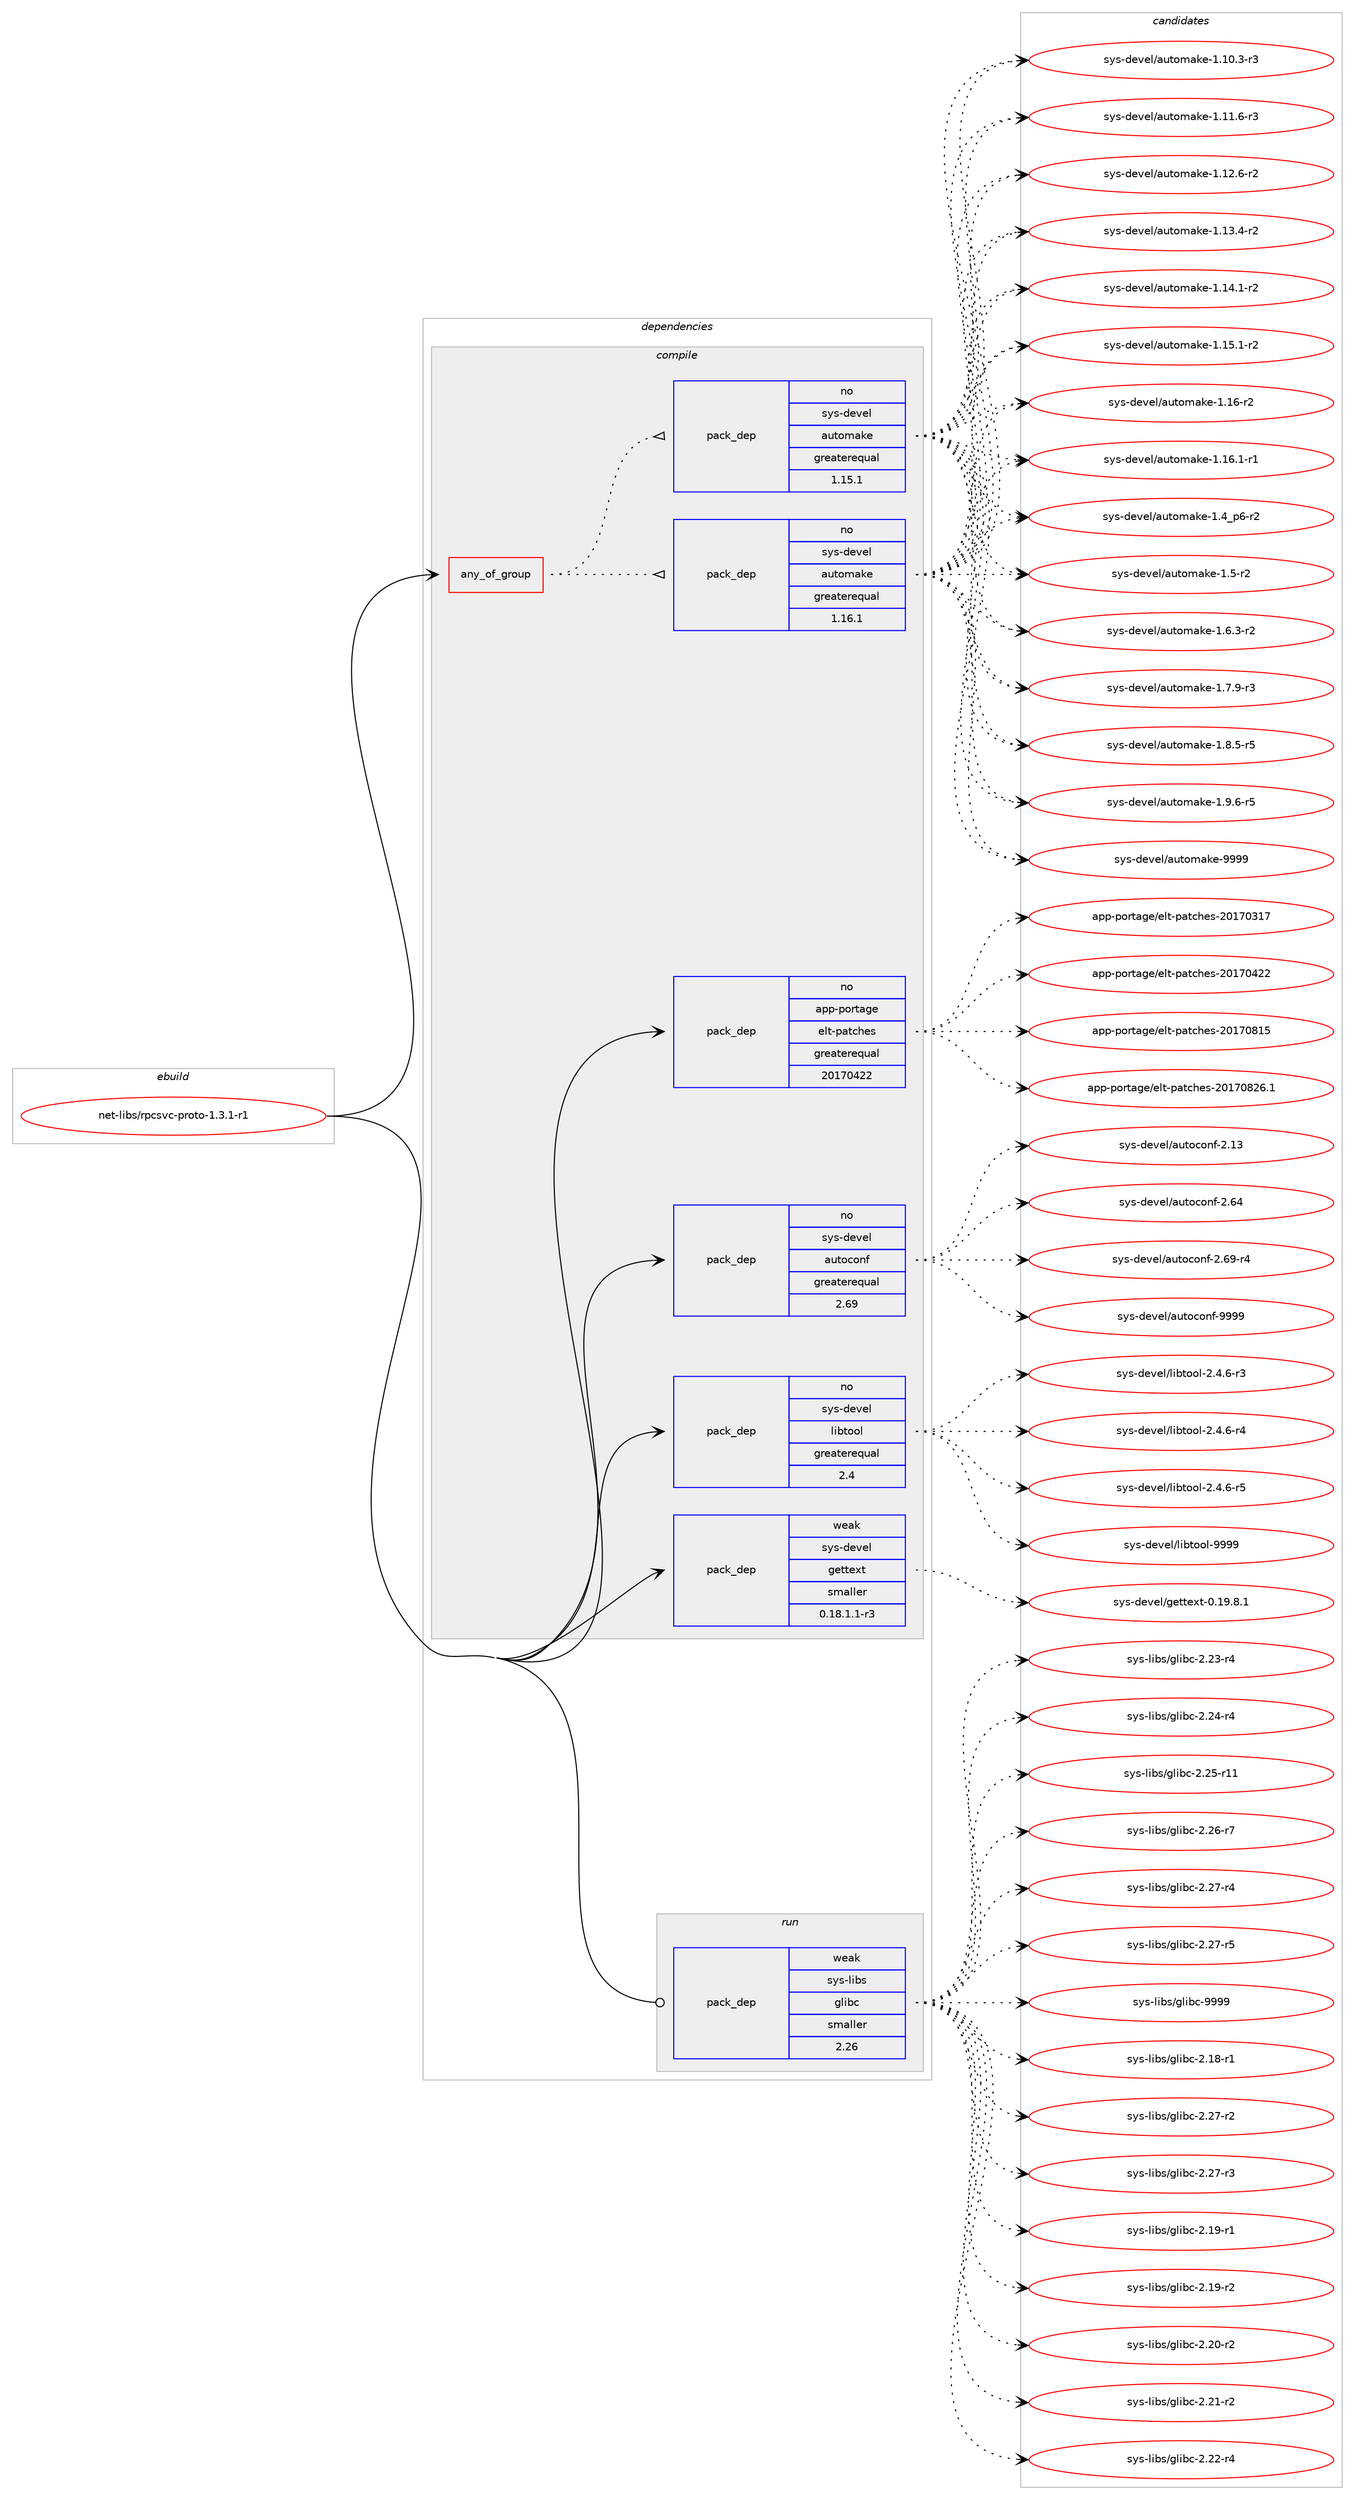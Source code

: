digraph prolog {

# *************
# Graph options
# *************

newrank=true;
concentrate=true;
compound=true;
graph [rankdir=LR,fontname=Helvetica,fontsize=10,ranksep=1.5];#, ranksep=2.5, nodesep=0.2];
edge  [arrowhead=vee];
node  [fontname=Helvetica,fontsize=10];

# **********
# The ebuild
# **********

subgraph cluster_leftcol {
color=gray;
rank=same;
label=<<i>ebuild</i>>;
id [label="net-libs/rpcsvc-proto-1.3.1-r1", color=red, width=4, href="../net-libs/rpcsvc-proto-1.3.1-r1.svg"];
}

# ****************
# The dependencies
# ****************

subgraph cluster_midcol {
color=gray;
label=<<i>dependencies</i>>;
subgraph cluster_compile {
fillcolor="#eeeeee";
style=filled;
label=<<i>compile</i>>;
subgraph any16 {
dependency1114 [label=<<TABLE BORDER="0" CELLBORDER="1" CELLSPACING="0" CELLPADDING="4"><TR><TD CELLPADDING="10">any_of_group</TD></TR></TABLE>>, shape=none, color=red];subgraph pack784 {
dependency1115 [label=<<TABLE BORDER="0" CELLBORDER="1" CELLSPACING="0" CELLPADDING="4" WIDTH="220"><TR><TD ROWSPAN="6" CELLPADDING="30">pack_dep</TD></TR><TR><TD WIDTH="110">no</TD></TR><TR><TD>sys-devel</TD></TR><TR><TD>automake</TD></TR><TR><TD>greaterequal</TD></TR><TR><TD>1.16.1</TD></TR></TABLE>>, shape=none, color=blue];
}
dependency1114:e -> dependency1115:w [weight=20,style="dotted",arrowhead="oinv"];
subgraph pack785 {
dependency1116 [label=<<TABLE BORDER="0" CELLBORDER="1" CELLSPACING="0" CELLPADDING="4" WIDTH="220"><TR><TD ROWSPAN="6" CELLPADDING="30">pack_dep</TD></TR><TR><TD WIDTH="110">no</TD></TR><TR><TD>sys-devel</TD></TR><TR><TD>automake</TD></TR><TR><TD>greaterequal</TD></TR><TR><TD>1.15.1</TD></TR></TABLE>>, shape=none, color=blue];
}
dependency1114:e -> dependency1116:w [weight=20,style="dotted",arrowhead="oinv"];
}
id:e -> dependency1114:w [weight=20,style="solid",arrowhead="vee"];
subgraph pack786 {
dependency1117 [label=<<TABLE BORDER="0" CELLBORDER="1" CELLSPACING="0" CELLPADDING="4" WIDTH="220"><TR><TD ROWSPAN="6" CELLPADDING="30">pack_dep</TD></TR><TR><TD WIDTH="110">no</TD></TR><TR><TD>app-portage</TD></TR><TR><TD>elt-patches</TD></TR><TR><TD>greaterequal</TD></TR><TR><TD>20170422</TD></TR></TABLE>>, shape=none, color=blue];
}
id:e -> dependency1117:w [weight=20,style="solid",arrowhead="vee"];
subgraph pack787 {
dependency1118 [label=<<TABLE BORDER="0" CELLBORDER="1" CELLSPACING="0" CELLPADDING="4" WIDTH="220"><TR><TD ROWSPAN="6" CELLPADDING="30">pack_dep</TD></TR><TR><TD WIDTH="110">no</TD></TR><TR><TD>sys-devel</TD></TR><TR><TD>autoconf</TD></TR><TR><TD>greaterequal</TD></TR><TR><TD>2.69</TD></TR></TABLE>>, shape=none, color=blue];
}
id:e -> dependency1118:w [weight=20,style="solid",arrowhead="vee"];
subgraph pack788 {
dependency1119 [label=<<TABLE BORDER="0" CELLBORDER="1" CELLSPACING="0" CELLPADDING="4" WIDTH="220"><TR><TD ROWSPAN="6" CELLPADDING="30">pack_dep</TD></TR><TR><TD WIDTH="110">no</TD></TR><TR><TD>sys-devel</TD></TR><TR><TD>libtool</TD></TR><TR><TD>greaterequal</TD></TR><TR><TD>2.4</TD></TR></TABLE>>, shape=none, color=blue];
}
id:e -> dependency1119:w [weight=20,style="solid",arrowhead="vee"];
subgraph pack789 {
dependency1120 [label=<<TABLE BORDER="0" CELLBORDER="1" CELLSPACING="0" CELLPADDING="4" WIDTH="220"><TR><TD ROWSPAN="6" CELLPADDING="30">pack_dep</TD></TR><TR><TD WIDTH="110">weak</TD></TR><TR><TD>sys-devel</TD></TR><TR><TD>gettext</TD></TR><TR><TD>smaller</TD></TR><TR><TD>0.18.1.1-r3</TD></TR></TABLE>>, shape=none, color=blue];
}
id:e -> dependency1120:w [weight=20,style="solid",arrowhead="vee"];
}
subgraph cluster_compileandrun {
fillcolor="#eeeeee";
style=filled;
label=<<i>compile and run</i>>;
}
subgraph cluster_run {
fillcolor="#eeeeee";
style=filled;
label=<<i>run</i>>;
subgraph pack790 {
dependency1121 [label=<<TABLE BORDER="0" CELLBORDER="1" CELLSPACING="0" CELLPADDING="4" WIDTH="220"><TR><TD ROWSPAN="6" CELLPADDING="30">pack_dep</TD></TR><TR><TD WIDTH="110">weak</TD></TR><TR><TD>sys-libs</TD></TR><TR><TD>glibc</TD></TR><TR><TD>smaller</TD></TR><TR><TD>2.26</TD></TR></TABLE>>, shape=none, color=blue];
}
id:e -> dependency1121:w [weight=20,style="solid",arrowhead="odot"];
}
}

# **************
# The candidates
# **************

subgraph cluster_choices {
rank=same;
color=gray;
label=<<i>candidates</i>>;

subgraph choice784 {
color=black;
nodesep=1;
choice11512111545100101118101108479711711611110997107101454946494846514511451 [label="sys-devel/automake-1.10.3-r3", color=red, width=4,href="../sys-devel/automake-1.10.3-r3.svg"];
choice11512111545100101118101108479711711611110997107101454946494946544511451 [label="sys-devel/automake-1.11.6-r3", color=red, width=4,href="../sys-devel/automake-1.11.6-r3.svg"];
choice11512111545100101118101108479711711611110997107101454946495046544511450 [label="sys-devel/automake-1.12.6-r2", color=red, width=4,href="../sys-devel/automake-1.12.6-r2.svg"];
choice11512111545100101118101108479711711611110997107101454946495146524511450 [label="sys-devel/automake-1.13.4-r2", color=red, width=4,href="../sys-devel/automake-1.13.4-r2.svg"];
choice11512111545100101118101108479711711611110997107101454946495246494511450 [label="sys-devel/automake-1.14.1-r2", color=red, width=4,href="../sys-devel/automake-1.14.1-r2.svg"];
choice11512111545100101118101108479711711611110997107101454946495346494511450 [label="sys-devel/automake-1.15.1-r2", color=red, width=4,href="../sys-devel/automake-1.15.1-r2.svg"];
choice1151211154510010111810110847971171161111099710710145494649544511450 [label="sys-devel/automake-1.16-r2", color=red, width=4,href="../sys-devel/automake-1.16-r2.svg"];
choice11512111545100101118101108479711711611110997107101454946495446494511449 [label="sys-devel/automake-1.16.1-r1", color=red, width=4,href="../sys-devel/automake-1.16.1-r1.svg"];
choice115121115451001011181011084797117116111109971071014549465295112544511450 [label="sys-devel/automake-1.4_p6-r2", color=red, width=4,href="../sys-devel/automake-1.4_p6-r2.svg"];
choice11512111545100101118101108479711711611110997107101454946534511450 [label="sys-devel/automake-1.5-r2", color=red, width=4,href="../sys-devel/automake-1.5-r2.svg"];
choice115121115451001011181011084797117116111109971071014549465446514511450 [label="sys-devel/automake-1.6.3-r2", color=red, width=4,href="../sys-devel/automake-1.6.3-r2.svg"];
choice115121115451001011181011084797117116111109971071014549465546574511451 [label="sys-devel/automake-1.7.9-r3", color=red, width=4,href="../sys-devel/automake-1.7.9-r3.svg"];
choice115121115451001011181011084797117116111109971071014549465646534511453 [label="sys-devel/automake-1.8.5-r5", color=red, width=4,href="../sys-devel/automake-1.8.5-r5.svg"];
choice115121115451001011181011084797117116111109971071014549465746544511453 [label="sys-devel/automake-1.9.6-r5", color=red, width=4,href="../sys-devel/automake-1.9.6-r5.svg"];
choice115121115451001011181011084797117116111109971071014557575757 [label="sys-devel/automake-9999", color=red, width=4,href="../sys-devel/automake-9999.svg"];
dependency1115:e -> choice11512111545100101118101108479711711611110997107101454946494846514511451:w [style=dotted,weight="100"];
dependency1115:e -> choice11512111545100101118101108479711711611110997107101454946494946544511451:w [style=dotted,weight="100"];
dependency1115:e -> choice11512111545100101118101108479711711611110997107101454946495046544511450:w [style=dotted,weight="100"];
dependency1115:e -> choice11512111545100101118101108479711711611110997107101454946495146524511450:w [style=dotted,weight="100"];
dependency1115:e -> choice11512111545100101118101108479711711611110997107101454946495246494511450:w [style=dotted,weight="100"];
dependency1115:e -> choice11512111545100101118101108479711711611110997107101454946495346494511450:w [style=dotted,weight="100"];
dependency1115:e -> choice1151211154510010111810110847971171161111099710710145494649544511450:w [style=dotted,weight="100"];
dependency1115:e -> choice11512111545100101118101108479711711611110997107101454946495446494511449:w [style=dotted,weight="100"];
dependency1115:e -> choice115121115451001011181011084797117116111109971071014549465295112544511450:w [style=dotted,weight="100"];
dependency1115:e -> choice11512111545100101118101108479711711611110997107101454946534511450:w [style=dotted,weight="100"];
dependency1115:e -> choice115121115451001011181011084797117116111109971071014549465446514511450:w [style=dotted,weight="100"];
dependency1115:e -> choice115121115451001011181011084797117116111109971071014549465546574511451:w [style=dotted,weight="100"];
dependency1115:e -> choice115121115451001011181011084797117116111109971071014549465646534511453:w [style=dotted,weight="100"];
dependency1115:e -> choice115121115451001011181011084797117116111109971071014549465746544511453:w [style=dotted,weight="100"];
dependency1115:e -> choice115121115451001011181011084797117116111109971071014557575757:w [style=dotted,weight="100"];
}
subgraph choice785 {
color=black;
nodesep=1;
choice11512111545100101118101108479711711611110997107101454946494846514511451 [label="sys-devel/automake-1.10.3-r3", color=red, width=4,href="../sys-devel/automake-1.10.3-r3.svg"];
choice11512111545100101118101108479711711611110997107101454946494946544511451 [label="sys-devel/automake-1.11.6-r3", color=red, width=4,href="../sys-devel/automake-1.11.6-r3.svg"];
choice11512111545100101118101108479711711611110997107101454946495046544511450 [label="sys-devel/automake-1.12.6-r2", color=red, width=4,href="../sys-devel/automake-1.12.6-r2.svg"];
choice11512111545100101118101108479711711611110997107101454946495146524511450 [label="sys-devel/automake-1.13.4-r2", color=red, width=4,href="../sys-devel/automake-1.13.4-r2.svg"];
choice11512111545100101118101108479711711611110997107101454946495246494511450 [label="sys-devel/automake-1.14.1-r2", color=red, width=4,href="../sys-devel/automake-1.14.1-r2.svg"];
choice11512111545100101118101108479711711611110997107101454946495346494511450 [label="sys-devel/automake-1.15.1-r2", color=red, width=4,href="../sys-devel/automake-1.15.1-r2.svg"];
choice1151211154510010111810110847971171161111099710710145494649544511450 [label="sys-devel/automake-1.16-r2", color=red, width=4,href="../sys-devel/automake-1.16-r2.svg"];
choice11512111545100101118101108479711711611110997107101454946495446494511449 [label="sys-devel/automake-1.16.1-r1", color=red, width=4,href="../sys-devel/automake-1.16.1-r1.svg"];
choice115121115451001011181011084797117116111109971071014549465295112544511450 [label="sys-devel/automake-1.4_p6-r2", color=red, width=4,href="../sys-devel/automake-1.4_p6-r2.svg"];
choice11512111545100101118101108479711711611110997107101454946534511450 [label="sys-devel/automake-1.5-r2", color=red, width=4,href="../sys-devel/automake-1.5-r2.svg"];
choice115121115451001011181011084797117116111109971071014549465446514511450 [label="sys-devel/automake-1.6.3-r2", color=red, width=4,href="../sys-devel/automake-1.6.3-r2.svg"];
choice115121115451001011181011084797117116111109971071014549465546574511451 [label="sys-devel/automake-1.7.9-r3", color=red, width=4,href="../sys-devel/automake-1.7.9-r3.svg"];
choice115121115451001011181011084797117116111109971071014549465646534511453 [label="sys-devel/automake-1.8.5-r5", color=red, width=4,href="../sys-devel/automake-1.8.5-r5.svg"];
choice115121115451001011181011084797117116111109971071014549465746544511453 [label="sys-devel/automake-1.9.6-r5", color=red, width=4,href="../sys-devel/automake-1.9.6-r5.svg"];
choice115121115451001011181011084797117116111109971071014557575757 [label="sys-devel/automake-9999", color=red, width=4,href="../sys-devel/automake-9999.svg"];
dependency1116:e -> choice11512111545100101118101108479711711611110997107101454946494846514511451:w [style=dotted,weight="100"];
dependency1116:e -> choice11512111545100101118101108479711711611110997107101454946494946544511451:w [style=dotted,weight="100"];
dependency1116:e -> choice11512111545100101118101108479711711611110997107101454946495046544511450:w [style=dotted,weight="100"];
dependency1116:e -> choice11512111545100101118101108479711711611110997107101454946495146524511450:w [style=dotted,weight="100"];
dependency1116:e -> choice11512111545100101118101108479711711611110997107101454946495246494511450:w [style=dotted,weight="100"];
dependency1116:e -> choice11512111545100101118101108479711711611110997107101454946495346494511450:w [style=dotted,weight="100"];
dependency1116:e -> choice1151211154510010111810110847971171161111099710710145494649544511450:w [style=dotted,weight="100"];
dependency1116:e -> choice11512111545100101118101108479711711611110997107101454946495446494511449:w [style=dotted,weight="100"];
dependency1116:e -> choice115121115451001011181011084797117116111109971071014549465295112544511450:w [style=dotted,weight="100"];
dependency1116:e -> choice11512111545100101118101108479711711611110997107101454946534511450:w [style=dotted,weight="100"];
dependency1116:e -> choice115121115451001011181011084797117116111109971071014549465446514511450:w [style=dotted,weight="100"];
dependency1116:e -> choice115121115451001011181011084797117116111109971071014549465546574511451:w [style=dotted,weight="100"];
dependency1116:e -> choice115121115451001011181011084797117116111109971071014549465646534511453:w [style=dotted,weight="100"];
dependency1116:e -> choice115121115451001011181011084797117116111109971071014549465746544511453:w [style=dotted,weight="100"];
dependency1116:e -> choice115121115451001011181011084797117116111109971071014557575757:w [style=dotted,weight="100"];
}
subgraph choice786 {
color=black;
nodesep=1;
choice97112112451121111141169710310147101108116451129711699104101115455048495548514955 [label="app-portage/elt-patches-20170317", color=red, width=4,href="../app-portage/elt-patches-20170317.svg"];
choice97112112451121111141169710310147101108116451129711699104101115455048495548525050 [label="app-portage/elt-patches-20170422", color=red, width=4,href="../app-portage/elt-patches-20170422.svg"];
choice97112112451121111141169710310147101108116451129711699104101115455048495548564953 [label="app-portage/elt-patches-20170815", color=red, width=4,href="../app-portage/elt-patches-20170815.svg"];
choice971121124511211111411697103101471011081164511297116991041011154550484955485650544649 [label="app-portage/elt-patches-20170826.1", color=red, width=4,href="../app-portage/elt-patches-20170826.1.svg"];
dependency1117:e -> choice97112112451121111141169710310147101108116451129711699104101115455048495548514955:w [style=dotted,weight="100"];
dependency1117:e -> choice97112112451121111141169710310147101108116451129711699104101115455048495548525050:w [style=dotted,weight="100"];
dependency1117:e -> choice97112112451121111141169710310147101108116451129711699104101115455048495548564953:w [style=dotted,weight="100"];
dependency1117:e -> choice971121124511211111411697103101471011081164511297116991041011154550484955485650544649:w [style=dotted,weight="100"];
}
subgraph choice787 {
color=black;
nodesep=1;
choice115121115451001011181011084797117116111991111101024550464951 [label="sys-devel/autoconf-2.13", color=red, width=4,href="../sys-devel/autoconf-2.13.svg"];
choice115121115451001011181011084797117116111991111101024550465452 [label="sys-devel/autoconf-2.64", color=red, width=4,href="../sys-devel/autoconf-2.64.svg"];
choice1151211154510010111810110847971171161119911111010245504654574511452 [label="sys-devel/autoconf-2.69-r4", color=red, width=4,href="../sys-devel/autoconf-2.69-r4.svg"];
choice115121115451001011181011084797117116111991111101024557575757 [label="sys-devel/autoconf-9999", color=red, width=4,href="../sys-devel/autoconf-9999.svg"];
dependency1118:e -> choice115121115451001011181011084797117116111991111101024550464951:w [style=dotted,weight="100"];
dependency1118:e -> choice115121115451001011181011084797117116111991111101024550465452:w [style=dotted,weight="100"];
dependency1118:e -> choice1151211154510010111810110847971171161119911111010245504654574511452:w [style=dotted,weight="100"];
dependency1118:e -> choice115121115451001011181011084797117116111991111101024557575757:w [style=dotted,weight="100"];
}
subgraph choice788 {
color=black;
nodesep=1;
choice1151211154510010111810110847108105981161111111084550465246544511451 [label="sys-devel/libtool-2.4.6-r3", color=red, width=4,href="../sys-devel/libtool-2.4.6-r3.svg"];
choice1151211154510010111810110847108105981161111111084550465246544511452 [label="sys-devel/libtool-2.4.6-r4", color=red, width=4,href="../sys-devel/libtool-2.4.6-r4.svg"];
choice1151211154510010111810110847108105981161111111084550465246544511453 [label="sys-devel/libtool-2.4.6-r5", color=red, width=4,href="../sys-devel/libtool-2.4.6-r5.svg"];
choice1151211154510010111810110847108105981161111111084557575757 [label="sys-devel/libtool-9999", color=red, width=4,href="../sys-devel/libtool-9999.svg"];
dependency1119:e -> choice1151211154510010111810110847108105981161111111084550465246544511451:w [style=dotted,weight="100"];
dependency1119:e -> choice1151211154510010111810110847108105981161111111084550465246544511452:w [style=dotted,weight="100"];
dependency1119:e -> choice1151211154510010111810110847108105981161111111084550465246544511453:w [style=dotted,weight="100"];
dependency1119:e -> choice1151211154510010111810110847108105981161111111084557575757:w [style=dotted,weight="100"];
}
subgraph choice789 {
color=black;
nodesep=1;
choice1151211154510010111810110847103101116116101120116454846495746564649 [label="sys-devel/gettext-0.19.8.1", color=red, width=4,href="../sys-devel/gettext-0.19.8.1.svg"];
dependency1120:e -> choice1151211154510010111810110847103101116116101120116454846495746564649:w [style=dotted,weight="100"];
}
subgraph choice790 {
color=black;
nodesep=1;
choice115121115451081059811547103108105989945504649564511449 [label="sys-libs/glibc-2.18-r1", color=red, width=4,href="../sys-libs/glibc-2.18-r1.svg"];
choice115121115451081059811547103108105989945504650554511450 [label="sys-libs/glibc-2.27-r2", color=red, width=4,href="../sys-libs/glibc-2.27-r2.svg"];
choice115121115451081059811547103108105989945504650554511451 [label="sys-libs/glibc-2.27-r3", color=red, width=4,href="../sys-libs/glibc-2.27-r3.svg"];
choice115121115451081059811547103108105989945504649574511449 [label="sys-libs/glibc-2.19-r1", color=red, width=4,href="../sys-libs/glibc-2.19-r1.svg"];
choice115121115451081059811547103108105989945504649574511450 [label="sys-libs/glibc-2.19-r2", color=red, width=4,href="../sys-libs/glibc-2.19-r2.svg"];
choice115121115451081059811547103108105989945504650484511450 [label="sys-libs/glibc-2.20-r2", color=red, width=4,href="../sys-libs/glibc-2.20-r2.svg"];
choice115121115451081059811547103108105989945504650494511450 [label="sys-libs/glibc-2.21-r2", color=red, width=4,href="../sys-libs/glibc-2.21-r2.svg"];
choice115121115451081059811547103108105989945504650504511452 [label="sys-libs/glibc-2.22-r4", color=red, width=4,href="../sys-libs/glibc-2.22-r4.svg"];
choice115121115451081059811547103108105989945504650514511452 [label="sys-libs/glibc-2.23-r4", color=red, width=4,href="../sys-libs/glibc-2.23-r4.svg"];
choice115121115451081059811547103108105989945504650524511452 [label="sys-libs/glibc-2.24-r4", color=red, width=4,href="../sys-libs/glibc-2.24-r4.svg"];
choice11512111545108105981154710310810598994550465053451144949 [label="sys-libs/glibc-2.25-r11", color=red, width=4,href="../sys-libs/glibc-2.25-r11.svg"];
choice115121115451081059811547103108105989945504650544511455 [label="sys-libs/glibc-2.26-r7", color=red, width=4,href="../sys-libs/glibc-2.26-r7.svg"];
choice115121115451081059811547103108105989945504650554511452 [label="sys-libs/glibc-2.27-r4", color=red, width=4,href="../sys-libs/glibc-2.27-r4.svg"];
choice115121115451081059811547103108105989945504650554511453 [label="sys-libs/glibc-2.27-r5", color=red, width=4,href="../sys-libs/glibc-2.27-r5.svg"];
choice11512111545108105981154710310810598994557575757 [label="sys-libs/glibc-9999", color=red, width=4,href="../sys-libs/glibc-9999.svg"];
dependency1121:e -> choice115121115451081059811547103108105989945504649564511449:w [style=dotted,weight="100"];
dependency1121:e -> choice115121115451081059811547103108105989945504650554511450:w [style=dotted,weight="100"];
dependency1121:e -> choice115121115451081059811547103108105989945504650554511451:w [style=dotted,weight="100"];
dependency1121:e -> choice115121115451081059811547103108105989945504649574511449:w [style=dotted,weight="100"];
dependency1121:e -> choice115121115451081059811547103108105989945504649574511450:w [style=dotted,weight="100"];
dependency1121:e -> choice115121115451081059811547103108105989945504650484511450:w [style=dotted,weight="100"];
dependency1121:e -> choice115121115451081059811547103108105989945504650494511450:w [style=dotted,weight="100"];
dependency1121:e -> choice115121115451081059811547103108105989945504650504511452:w [style=dotted,weight="100"];
dependency1121:e -> choice115121115451081059811547103108105989945504650514511452:w [style=dotted,weight="100"];
dependency1121:e -> choice115121115451081059811547103108105989945504650524511452:w [style=dotted,weight="100"];
dependency1121:e -> choice11512111545108105981154710310810598994550465053451144949:w [style=dotted,weight="100"];
dependency1121:e -> choice115121115451081059811547103108105989945504650544511455:w [style=dotted,weight="100"];
dependency1121:e -> choice115121115451081059811547103108105989945504650554511452:w [style=dotted,weight="100"];
dependency1121:e -> choice115121115451081059811547103108105989945504650554511453:w [style=dotted,weight="100"];
dependency1121:e -> choice11512111545108105981154710310810598994557575757:w [style=dotted,weight="100"];
}
}

}
